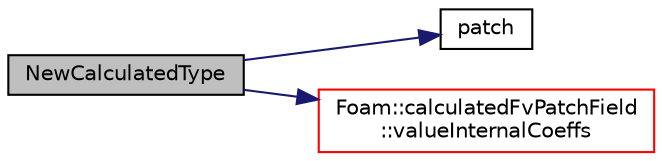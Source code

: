 digraph "NewCalculatedType"
{
  bgcolor="transparent";
  edge [fontname="Helvetica",fontsize="10",labelfontname="Helvetica",labelfontsize="10"];
  node [fontname="Helvetica",fontsize="10",shape=record];
  rankdir="LR";
  Node1 [label="NewCalculatedType",height=0.2,width=0.4,color="black", fillcolor="grey75", style="filled", fontcolor="black"];
  Node1 -> Node2 [color="midnightblue",fontsize="10",style="solid",fontname="Helvetica"];
  Node2 [label="patch",height=0.2,width=0.4,color="black",URL="$a00899.html#ad735de1fbd0f85c12ad0c37deb62d22c",tooltip="Return patch. "];
  Node1 -> Node3 [color="midnightblue",fontsize="10",style="solid",fontname="Helvetica"];
  Node3 [label="Foam::calculatedFvPatchField\l::valueInternalCoeffs",height=0.2,width=0.4,color="red",URL="$a00193.html#aecf904aa82a487e651b8efadb674139d",tooltip="Return the matrix diagonal coefficients corresponding to the. "];
}
